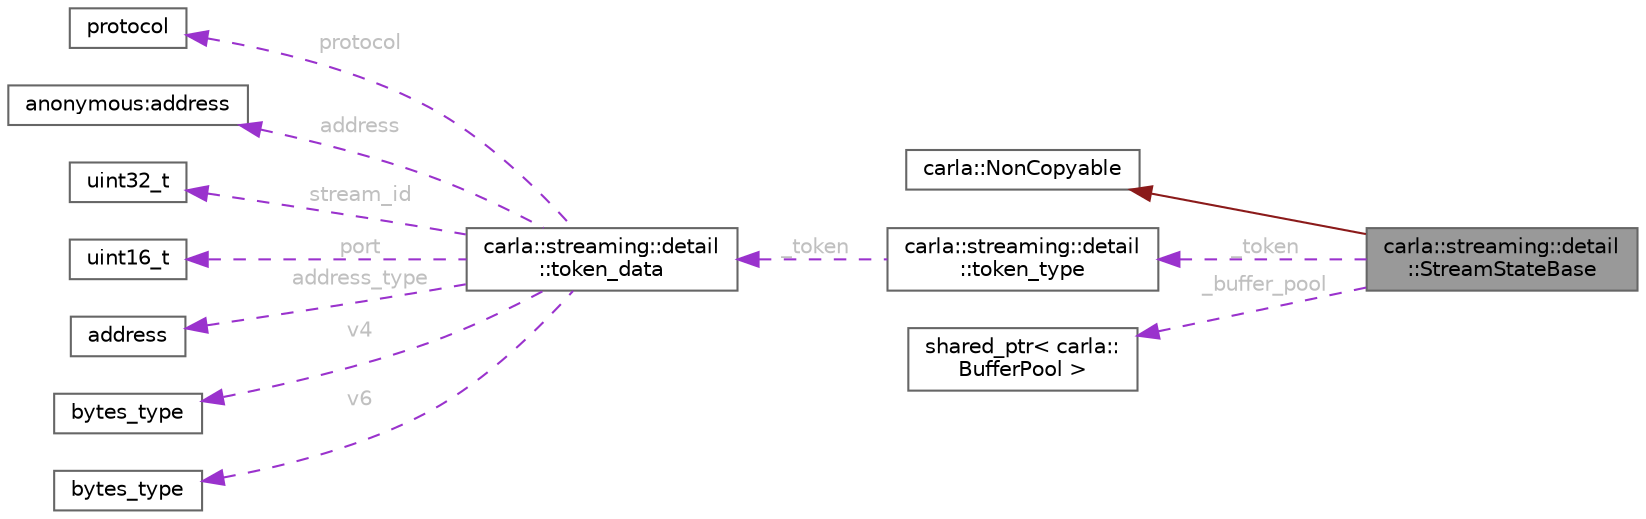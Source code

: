digraph "carla::streaming::detail::StreamStateBase"
{
 // INTERACTIVE_SVG=YES
 // LATEX_PDF_SIZE
  bgcolor="transparent";
  edge [fontname=Helvetica,fontsize=10,labelfontname=Helvetica,labelfontsize=10];
  node [fontname=Helvetica,fontsize=10,shape=box,height=0.2,width=0.4];
  rankdir="LR";
  Node1 [id="Node000001",label="carla::streaming::detail\l::StreamStateBase",height=0.2,width=0.4,color="gray40", fillcolor="grey60", style="filled", fontcolor="black",tooltip="Shared state among all the copies of a stream."];
  Node2 -> Node1 [id="edge1_Node000001_Node000002",dir="back",color="firebrick4",style="solid",tooltip=" "];
  Node2 [id="Node000002",label="carla::NonCopyable",height=0.2,width=0.4,color="gray40", fillcolor="white", style="filled",URL="$d4/d8b/classcarla_1_1NonCopyable.html",tooltip="Inherit (privately) to suppress copy/move construction and assignment."];
  Node3 -> Node1 [id="edge2_Node000001_Node000003",dir="back",color="darkorchid3",style="dashed",tooltip=" ",label=" _token",fontcolor="grey" ];
  Node3 [id="Node000003",label="carla::streaming::detail\l::token_type",height=0.2,width=0.4,color="gray40", fillcolor="white", style="filled",URL="$df/de1/classcarla_1_1streaming_1_1detail_1_1token__type.html",tooltip="Serializes a stream endpoint."];
  Node4 -> Node3 [id="edge3_Node000003_Node000004",dir="back",color="darkorchid3",style="dashed",tooltip=" ",label=" _token",fontcolor="grey" ];
  Node4 [id="Node000004",label="carla::streaming::detail\l::token_data",height=0.2,width=0.4,color="gray40", fillcolor="white", style="filled",URL="$d9/da8/structcarla_1_1streaming_1_1detail_1_1token__data.html",tooltip=" "];
  Node5 -> Node4 [id="edge4_Node000004_Node000005",dir="back",color="darkorchid3",style="dashed",tooltip=" ",label=" protocol",fontcolor="grey" ];
  Node5 [id="Node000005",label="protocol",height=0.2,width=0.4,color="gray40", fillcolor="white", style="filled",tooltip=" "];
  Node6 -> Node4 [id="edge5_Node000004_Node000006",dir="back",color="darkorchid3",style="dashed",tooltip=" ",label=" address",fontcolor="grey" ];
  Node6 [id="Node000006",label="anonymous:address",height=0.2,width=0.4,color="gray40", fillcolor="white", style="filled",tooltip=" "];
  Node7 -> Node4 [id="edge6_Node000004_Node000007",dir="back",color="darkorchid3",style="dashed",tooltip=" ",label=" stream_id",fontcolor="grey" ];
  Node7 [id="Node000007",label="uint32_t",height=0.2,width=0.4,color="gray40", fillcolor="white", style="filled",tooltip=" "];
  Node8 -> Node4 [id="edge7_Node000004_Node000008",dir="back",color="darkorchid3",style="dashed",tooltip=" ",label=" port",fontcolor="grey" ];
  Node8 [id="Node000008",label="uint16_t",height=0.2,width=0.4,color="gray40", fillcolor="white", style="filled",tooltip=" "];
  Node9 -> Node4 [id="edge8_Node000004_Node000009",dir="back",color="darkorchid3",style="dashed",tooltip=" ",label=" address_type",fontcolor="grey" ];
  Node9 [id="Node000009",label="address",height=0.2,width=0.4,color="gray40", fillcolor="white", style="filled",tooltip=" "];
  Node10 -> Node4 [id="edge9_Node000004_Node000010",dir="back",color="darkorchid3",style="dashed",tooltip=" ",label=" v4",fontcolor="grey" ];
  Node10 [id="Node000010",label="bytes_type",height=0.2,width=0.4,color="gray40", fillcolor="white", style="filled",tooltip=" "];
  Node11 -> Node4 [id="edge10_Node000004_Node000011",dir="back",color="darkorchid3",style="dashed",tooltip=" ",label=" v6",fontcolor="grey" ];
  Node11 [id="Node000011",label="bytes_type",height=0.2,width=0.4,color="gray40", fillcolor="white", style="filled",tooltip=" "];
  Node12 -> Node1 [id="edge11_Node000001_Node000012",dir="back",color="darkorchid3",style="dashed",tooltip=" ",label=" _buffer_pool",fontcolor="grey" ];
  Node12 [id="Node000012",label="shared_ptr\< carla::\lBufferPool \>",height=0.2,width=0.4,color="gray40", fillcolor="white", style="filled",tooltip=" "];
}

